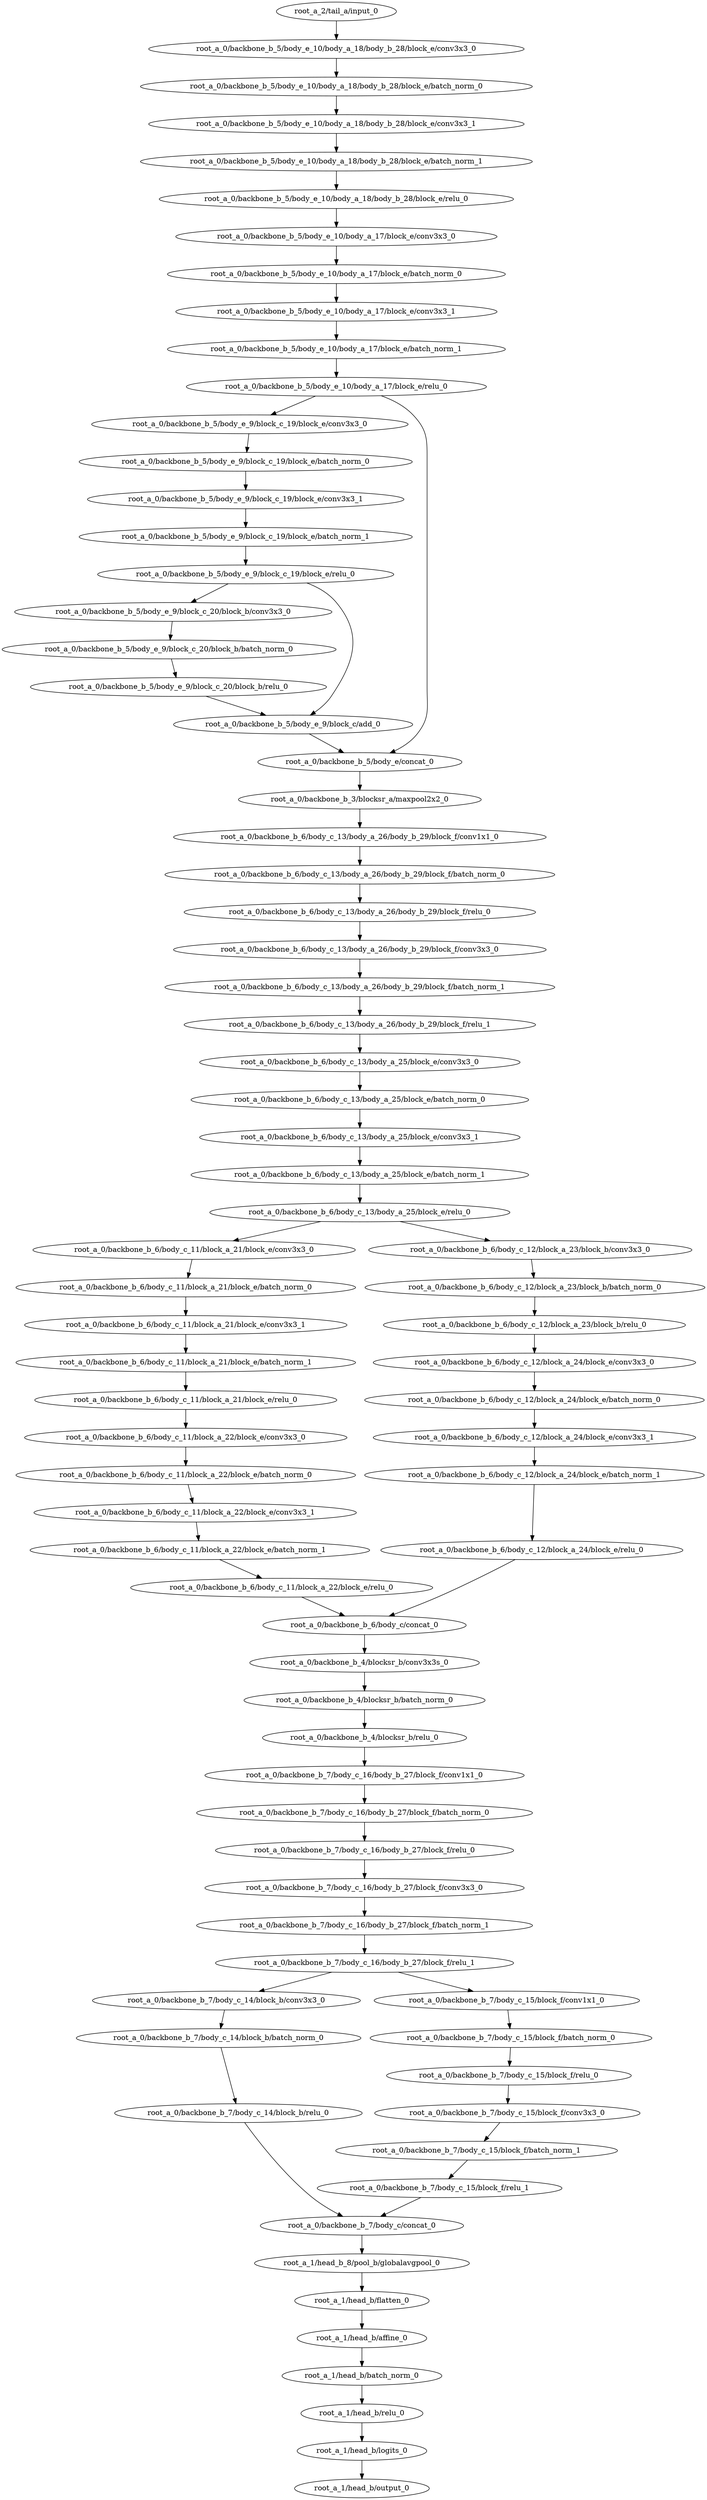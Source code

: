 digraph root_a {
	"root_a_2/tail_a/input_0"
	"root_a_0/backbone_b_5/body_e_10/body_a_18/body_b_28/block_e/conv3x3_0"
	"root_a_0/backbone_b_5/body_e_10/body_a_18/body_b_28/block_e/batch_norm_0"
	"root_a_0/backbone_b_5/body_e_10/body_a_18/body_b_28/block_e/conv3x3_1"
	"root_a_0/backbone_b_5/body_e_10/body_a_18/body_b_28/block_e/batch_norm_1"
	"root_a_0/backbone_b_5/body_e_10/body_a_18/body_b_28/block_e/relu_0"
	"root_a_0/backbone_b_5/body_e_10/body_a_17/block_e/conv3x3_0"
	"root_a_0/backbone_b_5/body_e_10/body_a_17/block_e/batch_norm_0"
	"root_a_0/backbone_b_5/body_e_10/body_a_17/block_e/conv3x3_1"
	"root_a_0/backbone_b_5/body_e_10/body_a_17/block_e/batch_norm_1"
	"root_a_0/backbone_b_5/body_e_10/body_a_17/block_e/relu_0"
	"root_a_0/backbone_b_5/body_e_9/block_c_19/block_e/conv3x3_0"
	"root_a_0/backbone_b_5/body_e_9/block_c_19/block_e/batch_norm_0"
	"root_a_0/backbone_b_5/body_e_9/block_c_19/block_e/conv3x3_1"
	"root_a_0/backbone_b_5/body_e_9/block_c_19/block_e/batch_norm_1"
	"root_a_0/backbone_b_5/body_e_9/block_c_19/block_e/relu_0"
	"root_a_0/backbone_b_5/body_e_9/block_c_20/block_b/conv3x3_0"
	"root_a_0/backbone_b_5/body_e_9/block_c_20/block_b/batch_norm_0"
	"root_a_0/backbone_b_5/body_e_9/block_c_20/block_b/relu_0"
	"root_a_0/backbone_b_5/body_e_9/block_c/add_0"
	"root_a_0/backbone_b_5/body_e/concat_0"
	"root_a_0/backbone_b_3/blocksr_a/maxpool2x2_0"
	"root_a_0/backbone_b_6/body_c_13/body_a_26/body_b_29/block_f/conv1x1_0"
	"root_a_0/backbone_b_6/body_c_13/body_a_26/body_b_29/block_f/batch_norm_0"
	"root_a_0/backbone_b_6/body_c_13/body_a_26/body_b_29/block_f/relu_0"
	"root_a_0/backbone_b_6/body_c_13/body_a_26/body_b_29/block_f/conv3x3_0"
	"root_a_0/backbone_b_6/body_c_13/body_a_26/body_b_29/block_f/batch_norm_1"
	"root_a_0/backbone_b_6/body_c_13/body_a_26/body_b_29/block_f/relu_1"
	"root_a_0/backbone_b_6/body_c_13/body_a_25/block_e/conv3x3_0"
	"root_a_0/backbone_b_6/body_c_13/body_a_25/block_e/batch_norm_0"
	"root_a_0/backbone_b_6/body_c_13/body_a_25/block_e/conv3x3_1"
	"root_a_0/backbone_b_6/body_c_13/body_a_25/block_e/batch_norm_1"
	"root_a_0/backbone_b_6/body_c_13/body_a_25/block_e/relu_0"
	"root_a_0/backbone_b_6/body_c_11/block_a_21/block_e/conv3x3_0"
	"root_a_0/backbone_b_6/body_c_11/block_a_21/block_e/batch_norm_0"
	"root_a_0/backbone_b_6/body_c_11/block_a_21/block_e/conv3x3_1"
	"root_a_0/backbone_b_6/body_c_11/block_a_21/block_e/batch_norm_1"
	"root_a_0/backbone_b_6/body_c_11/block_a_21/block_e/relu_0"
	"root_a_0/backbone_b_6/body_c_11/block_a_22/block_e/conv3x3_0"
	"root_a_0/backbone_b_6/body_c_11/block_a_22/block_e/batch_norm_0"
	"root_a_0/backbone_b_6/body_c_11/block_a_22/block_e/conv3x3_1"
	"root_a_0/backbone_b_6/body_c_11/block_a_22/block_e/batch_norm_1"
	"root_a_0/backbone_b_6/body_c_11/block_a_22/block_e/relu_0"
	"root_a_0/backbone_b_6/body_c_12/block_a_23/block_b/conv3x3_0"
	"root_a_0/backbone_b_6/body_c_12/block_a_23/block_b/batch_norm_0"
	"root_a_0/backbone_b_6/body_c_12/block_a_23/block_b/relu_0"
	"root_a_0/backbone_b_6/body_c_12/block_a_24/block_e/conv3x3_0"
	"root_a_0/backbone_b_6/body_c_12/block_a_24/block_e/batch_norm_0"
	"root_a_0/backbone_b_6/body_c_12/block_a_24/block_e/conv3x3_1"
	"root_a_0/backbone_b_6/body_c_12/block_a_24/block_e/batch_norm_1"
	"root_a_0/backbone_b_6/body_c_12/block_a_24/block_e/relu_0"
	"root_a_0/backbone_b_6/body_c/concat_0"
	"root_a_0/backbone_b_4/blocksr_b/conv3x3s_0"
	"root_a_0/backbone_b_4/blocksr_b/batch_norm_0"
	"root_a_0/backbone_b_4/blocksr_b/relu_0"
	"root_a_0/backbone_b_7/body_c_16/body_b_27/block_f/conv1x1_0"
	"root_a_0/backbone_b_7/body_c_16/body_b_27/block_f/batch_norm_0"
	"root_a_0/backbone_b_7/body_c_16/body_b_27/block_f/relu_0"
	"root_a_0/backbone_b_7/body_c_16/body_b_27/block_f/conv3x3_0"
	"root_a_0/backbone_b_7/body_c_16/body_b_27/block_f/batch_norm_1"
	"root_a_0/backbone_b_7/body_c_16/body_b_27/block_f/relu_1"
	"root_a_0/backbone_b_7/body_c_14/block_b/conv3x3_0"
	"root_a_0/backbone_b_7/body_c_14/block_b/batch_norm_0"
	"root_a_0/backbone_b_7/body_c_14/block_b/relu_0"
	"root_a_0/backbone_b_7/body_c_15/block_f/conv1x1_0"
	"root_a_0/backbone_b_7/body_c_15/block_f/batch_norm_0"
	"root_a_0/backbone_b_7/body_c_15/block_f/relu_0"
	"root_a_0/backbone_b_7/body_c_15/block_f/conv3x3_0"
	"root_a_0/backbone_b_7/body_c_15/block_f/batch_norm_1"
	"root_a_0/backbone_b_7/body_c_15/block_f/relu_1"
	"root_a_0/backbone_b_7/body_c/concat_0"
	"root_a_1/head_b_8/pool_b/globalavgpool_0"
	"root_a_1/head_b/flatten_0"
	"root_a_1/head_b/affine_0"
	"root_a_1/head_b/batch_norm_0"
	"root_a_1/head_b/relu_0"
	"root_a_1/head_b/logits_0"
	"root_a_1/head_b/output_0"

	"root_a_2/tail_a/input_0" -> "root_a_0/backbone_b_5/body_e_10/body_a_18/body_b_28/block_e/conv3x3_0"
	"root_a_0/backbone_b_5/body_e_10/body_a_18/body_b_28/block_e/conv3x3_0" -> "root_a_0/backbone_b_5/body_e_10/body_a_18/body_b_28/block_e/batch_norm_0"
	"root_a_0/backbone_b_5/body_e_10/body_a_18/body_b_28/block_e/batch_norm_0" -> "root_a_0/backbone_b_5/body_e_10/body_a_18/body_b_28/block_e/conv3x3_1"
	"root_a_0/backbone_b_5/body_e_10/body_a_18/body_b_28/block_e/conv3x3_1" -> "root_a_0/backbone_b_5/body_e_10/body_a_18/body_b_28/block_e/batch_norm_1"
	"root_a_0/backbone_b_5/body_e_10/body_a_18/body_b_28/block_e/batch_norm_1" -> "root_a_0/backbone_b_5/body_e_10/body_a_18/body_b_28/block_e/relu_0"
	"root_a_0/backbone_b_5/body_e_10/body_a_18/body_b_28/block_e/relu_0" -> "root_a_0/backbone_b_5/body_e_10/body_a_17/block_e/conv3x3_0"
	"root_a_0/backbone_b_5/body_e_10/body_a_17/block_e/conv3x3_0" -> "root_a_0/backbone_b_5/body_e_10/body_a_17/block_e/batch_norm_0"
	"root_a_0/backbone_b_5/body_e_10/body_a_17/block_e/batch_norm_0" -> "root_a_0/backbone_b_5/body_e_10/body_a_17/block_e/conv3x3_1"
	"root_a_0/backbone_b_5/body_e_10/body_a_17/block_e/conv3x3_1" -> "root_a_0/backbone_b_5/body_e_10/body_a_17/block_e/batch_norm_1"
	"root_a_0/backbone_b_5/body_e_10/body_a_17/block_e/batch_norm_1" -> "root_a_0/backbone_b_5/body_e_10/body_a_17/block_e/relu_0"
	"root_a_0/backbone_b_5/body_e_10/body_a_17/block_e/relu_0" -> "root_a_0/backbone_b_5/body_e_9/block_c_19/block_e/conv3x3_0"
	"root_a_0/backbone_b_5/body_e_9/block_c_19/block_e/conv3x3_0" -> "root_a_0/backbone_b_5/body_e_9/block_c_19/block_e/batch_norm_0"
	"root_a_0/backbone_b_5/body_e_9/block_c_19/block_e/batch_norm_0" -> "root_a_0/backbone_b_5/body_e_9/block_c_19/block_e/conv3x3_1"
	"root_a_0/backbone_b_5/body_e_9/block_c_19/block_e/conv3x3_1" -> "root_a_0/backbone_b_5/body_e_9/block_c_19/block_e/batch_norm_1"
	"root_a_0/backbone_b_5/body_e_9/block_c_19/block_e/batch_norm_1" -> "root_a_0/backbone_b_5/body_e_9/block_c_19/block_e/relu_0"
	"root_a_0/backbone_b_5/body_e_9/block_c_19/block_e/relu_0" -> "root_a_0/backbone_b_5/body_e_9/block_c_20/block_b/conv3x3_0"
	"root_a_0/backbone_b_5/body_e_9/block_c_20/block_b/conv3x3_0" -> "root_a_0/backbone_b_5/body_e_9/block_c_20/block_b/batch_norm_0"
	"root_a_0/backbone_b_5/body_e_9/block_c_20/block_b/batch_norm_0" -> "root_a_0/backbone_b_5/body_e_9/block_c_20/block_b/relu_0"
	"root_a_0/backbone_b_5/body_e_9/block_c_20/block_b/relu_0" -> "root_a_0/backbone_b_5/body_e_9/block_c/add_0"
	"root_a_0/backbone_b_5/body_e_9/block_c_19/block_e/relu_0" -> "root_a_0/backbone_b_5/body_e_9/block_c/add_0"
	"root_a_0/backbone_b_5/body_e_9/block_c/add_0" -> "root_a_0/backbone_b_5/body_e/concat_0"
	"root_a_0/backbone_b_5/body_e_10/body_a_17/block_e/relu_0" -> "root_a_0/backbone_b_5/body_e/concat_0"
	"root_a_0/backbone_b_5/body_e/concat_0" -> "root_a_0/backbone_b_3/blocksr_a/maxpool2x2_0"
	"root_a_0/backbone_b_3/blocksr_a/maxpool2x2_0" -> "root_a_0/backbone_b_6/body_c_13/body_a_26/body_b_29/block_f/conv1x1_0"
	"root_a_0/backbone_b_6/body_c_13/body_a_26/body_b_29/block_f/conv1x1_0" -> "root_a_0/backbone_b_6/body_c_13/body_a_26/body_b_29/block_f/batch_norm_0"
	"root_a_0/backbone_b_6/body_c_13/body_a_26/body_b_29/block_f/batch_norm_0" -> "root_a_0/backbone_b_6/body_c_13/body_a_26/body_b_29/block_f/relu_0"
	"root_a_0/backbone_b_6/body_c_13/body_a_26/body_b_29/block_f/relu_0" -> "root_a_0/backbone_b_6/body_c_13/body_a_26/body_b_29/block_f/conv3x3_0"
	"root_a_0/backbone_b_6/body_c_13/body_a_26/body_b_29/block_f/conv3x3_0" -> "root_a_0/backbone_b_6/body_c_13/body_a_26/body_b_29/block_f/batch_norm_1"
	"root_a_0/backbone_b_6/body_c_13/body_a_26/body_b_29/block_f/batch_norm_1" -> "root_a_0/backbone_b_6/body_c_13/body_a_26/body_b_29/block_f/relu_1"
	"root_a_0/backbone_b_6/body_c_13/body_a_26/body_b_29/block_f/relu_1" -> "root_a_0/backbone_b_6/body_c_13/body_a_25/block_e/conv3x3_0"
	"root_a_0/backbone_b_6/body_c_13/body_a_25/block_e/conv3x3_0" -> "root_a_0/backbone_b_6/body_c_13/body_a_25/block_e/batch_norm_0"
	"root_a_0/backbone_b_6/body_c_13/body_a_25/block_e/batch_norm_0" -> "root_a_0/backbone_b_6/body_c_13/body_a_25/block_e/conv3x3_1"
	"root_a_0/backbone_b_6/body_c_13/body_a_25/block_e/conv3x3_1" -> "root_a_0/backbone_b_6/body_c_13/body_a_25/block_e/batch_norm_1"
	"root_a_0/backbone_b_6/body_c_13/body_a_25/block_e/batch_norm_1" -> "root_a_0/backbone_b_6/body_c_13/body_a_25/block_e/relu_0"
	"root_a_0/backbone_b_6/body_c_13/body_a_25/block_e/relu_0" -> "root_a_0/backbone_b_6/body_c_11/block_a_21/block_e/conv3x3_0"
	"root_a_0/backbone_b_6/body_c_11/block_a_21/block_e/conv3x3_0" -> "root_a_0/backbone_b_6/body_c_11/block_a_21/block_e/batch_norm_0"
	"root_a_0/backbone_b_6/body_c_11/block_a_21/block_e/batch_norm_0" -> "root_a_0/backbone_b_6/body_c_11/block_a_21/block_e/conv3x3_1"
	"root_a_0/backbone_b_6/body_c_11/block_a_21/block_e/conv3x3_1" -> "root_a_0/backbone_b_6/body_c_11/block_a_21/block_e/batch_norm_1"
	"root_a_0/backbone_b_6/body_c_11/block_a_21/block_e/batch_norm_1" -> "root_a_0/backbone_b_6/body_c_11/block_a_21/block_e/relu_0"
	"root_a_0/backbone_b_6/body_c_11/block_a_21/block_e/relu_0" -> "root_a_0/backbone_b_6/body_c_11/block_a_22/block_e/conv3x3_0"
	"root_a_0/backbone_b_6/body_c_11/block_a_22/block_e/conv3x3_0" -> "root_a_0/backbone_b_6/body_c_11/block_a_22/block_e/batch_norm_0"
	"root_a_0/backbone_b_6/body_c_11/block_a_22/block_e/batch_norm_0" -> "root_a_0/backbone_b_6/body_c_11/block_a_22/block_e/conv3x3_1"
	"root_a_0/backbone_b_6/body_c_11/block_a_22/block_e/conv3x3_1" -> "root_a_0/backbone_b_6/body_c_11/block_a_22/block_e/batch_norm_1"
	"root_a_0/backbone_b_6/body_c_11/block_a_22/block_e/batch_norm_1" -> "root_a_0/backbone_b_6/body_c_11/block_a_22/block_e/relu_0"
	"root_a_0/backbone_b_6/body_c_13/body_a_25/block_e/relu_0" -> "root_a_0/backbone_b_6/body_c_12/block_a_23/block_b/conv3x3_0"
	"root_a_0/backbone_b_6/body_c_12/block_a_23/block_b/conv3x3_0" -> "root_a_0/backbone_b_6/body_c_12/block_a_23/block_b/batch_norm_0"
	"root_a_0/backbone_b_6/body_c_12/block_a_23/block_b/batch_norm_0" -> "root_a_0/backbone_b_6/body_c_12/block_a_23/block_b/relu_0"
	"root_a_0/backbone_b_6/body_c_12/block_a_23/block_b/relu_0" -> "root_a_0/backbone_b_6/body_c_12/block_a_24/block_e/conv3x3_0"
	"root_a_0/backbone_b_6/body_c_12/block_a_24/block_e/conv3x3_0" -> "root_a_0/backbone_b_6/body_c_12/block_a_24/block_e/batch_norm_0"
	"root_a_0/backbone_b_6/body_c_12/block_a_24/block_e/batch_norm_0" -> "root_a_0/backbone_b_6/body_c_12/block_a_24/block_e/conv3x3_1"
	"root_a_0/backbone_b_6/body_c_12/block_a_24/block_e/conv3x3_1" -> "root_a_0/backbone_b_6/body_c_12/block_a_24/block_e/batch_norm_1"
	"root_a_0/backbone_b_6/body_c_12/block_a_24/block_e/batch_norm_1" -> "root_a_0/backbone_b_6/body_c_12/block_a_24/block_e/relu_0"
	"root_a_0/backbone_b_6/body_c_11/block_a_22/block_e/relu_0" -> "root_a_0/backbone_b_6/body_c/concat_0"
	"root_a_0/backbone_b_6/body_c_12/block_a_24/block_e/relu_0" -> "root_a_0/backbone_b_6/body_c/concat_0"
	"root_a_0/backbone_b_6/body_c/concat_0" -> "root_a_0/backbone_b_4/blocksr_b/conv3x3s_0"
	"root_a_0/backbone_b_4/blocksr_b/conv3x3s_0" -> "root_a_0/backbone_b_4/blocksr_b/batch_norm_0"
	"root_a_0/backbone_b_4/blocksr_b/batch_norm_0" -> "root_a_0/backbone_b_4/blocksr_b/relu_0"
	"root_a_0/backbone_b_4/blocksr_b/relu_0" -> "root_a_0/backbone_b_7/body_c_16/body_b_27/block_f/conv1x1_0"
	"root_a_0/backbone_b_7/body_c_16/body_b_27/block_f/conv1x1_0" -> "root_a_0/backbone_b_7/body_c_16/body_b_27/block_f/batch_norm_0"
	"root_a_0/backbone_b_7/body_c_16/body_b_27/block_f/batch_norm_0" -> "root_a_0/backbone_b_7/body_c_16/body_b_27/block_f/relu_0"
	"root_a_0/backbone_b_7/body_c_16/body_b_27/block_f/relu_0" -> "root_a_0/backbone_b_7/body_c_16/body_b_27/block_f/conv3x3_0"
	"root_a_0/backbone_b_7/body_c_16/body_b_27/block_f/conv3x3_0" -> "root_a_0/backbone_b_7/body_c_16/body_b_27/block_f/batch_norm_1"
	"root_a_0/backbone_b_7/body_c_16/body_b_27/block_f/batch_norm_1" -> "root_a_0/backbone_b_7/body_c_16/body_b_27/block_f/relu_1"
	"root_a_0/backbone_b_7/body_c_16/body_b_27/block_f/relu_1" -> "root_a_0/backbone_b_7/body_c_14/block_b/conv3x3_0"
	"root_a_0/backbone_b_7/body_c_14/block_b/conv3x3_0" -> "root_a_0/backbone_b_7/body_c_14/block_b/batch_norm_0"
	"root_a_0/backbone_b_7/body_c_14/block_b/batch_norm_0" -> "root_a_0/backbone_b_7/body_c_14/block_b/relu_0"
	"root_a_0/backbone_b_7/body_c_16/body_b_27/block_f/relu_1" -> "root_a_0/backbone_b_7/body_c_15/block_f/conv1x1_0"
	"root_a_0/backbone_b_7/body_c_15/block_f/conv1x1_0" -> "root_a_0/backbone_b_7/body_c_15/block_f/batch_norm_0"
	"root_a_0/backbone_b_7/body_c_15/block_f/batch_norm_0" -> "root_a_0/backbone_b_7/body_c_15/block_f/relu_0"
	"root_a_0/backbone_b_7/body_c_15/block_f/relu_0" -> "root_a_0/backbone_b_7/body_c_15/block_f/conv3x3_0"
	"root_a_0/backbone_b_7/body_c_15/block_f/conv3x3_0" -> "root_a_0/backbone_b_7/body_c_15/block_f/batch_norm_1"
	"root_a_0/backbone_b_7/body_c_15/block_f/batch_norm_1" -> "root_a_0/backbone_b_7/body_c_15/block_f/relu_1"
	"root_a_0/backbone_b_7/body_c_14/block_b/relu_0" -> "root_a_0/backbone_b_7/body_c/concat_0"
	"root_a_0/backbone_b_7/body_c_15/block_f/relu_1" -> "root_a_0/backbone_b_7/body_c/concat_0"
	"root_a_0/backbone_b_7/body_c/concat_0" -> "root_a_1/head_b_8/pool_b/globalavgpool_0"
	"root_a_1/head_b_8/pool_b/globalavgpool_0" -> "root_a_1/head_b/flatten_0"
	"root_a_1/head_b/flatten_0" -> "root_a_1/head_b/affine_0"
	"root_a_1/head_b/affine_0" -> "root_a_1/head_b/batch_norm_0"
	"root_a_1/head_b/batch_norm_0" -> "root_a_1/head_b/relu_0"
	"root_a_1/head_b/relu_0" -> "root_a_1/head_b/logits_0"
	"root_a_1/head_b/logits_0" -> "root_a_1/head_b/output_0"

}
